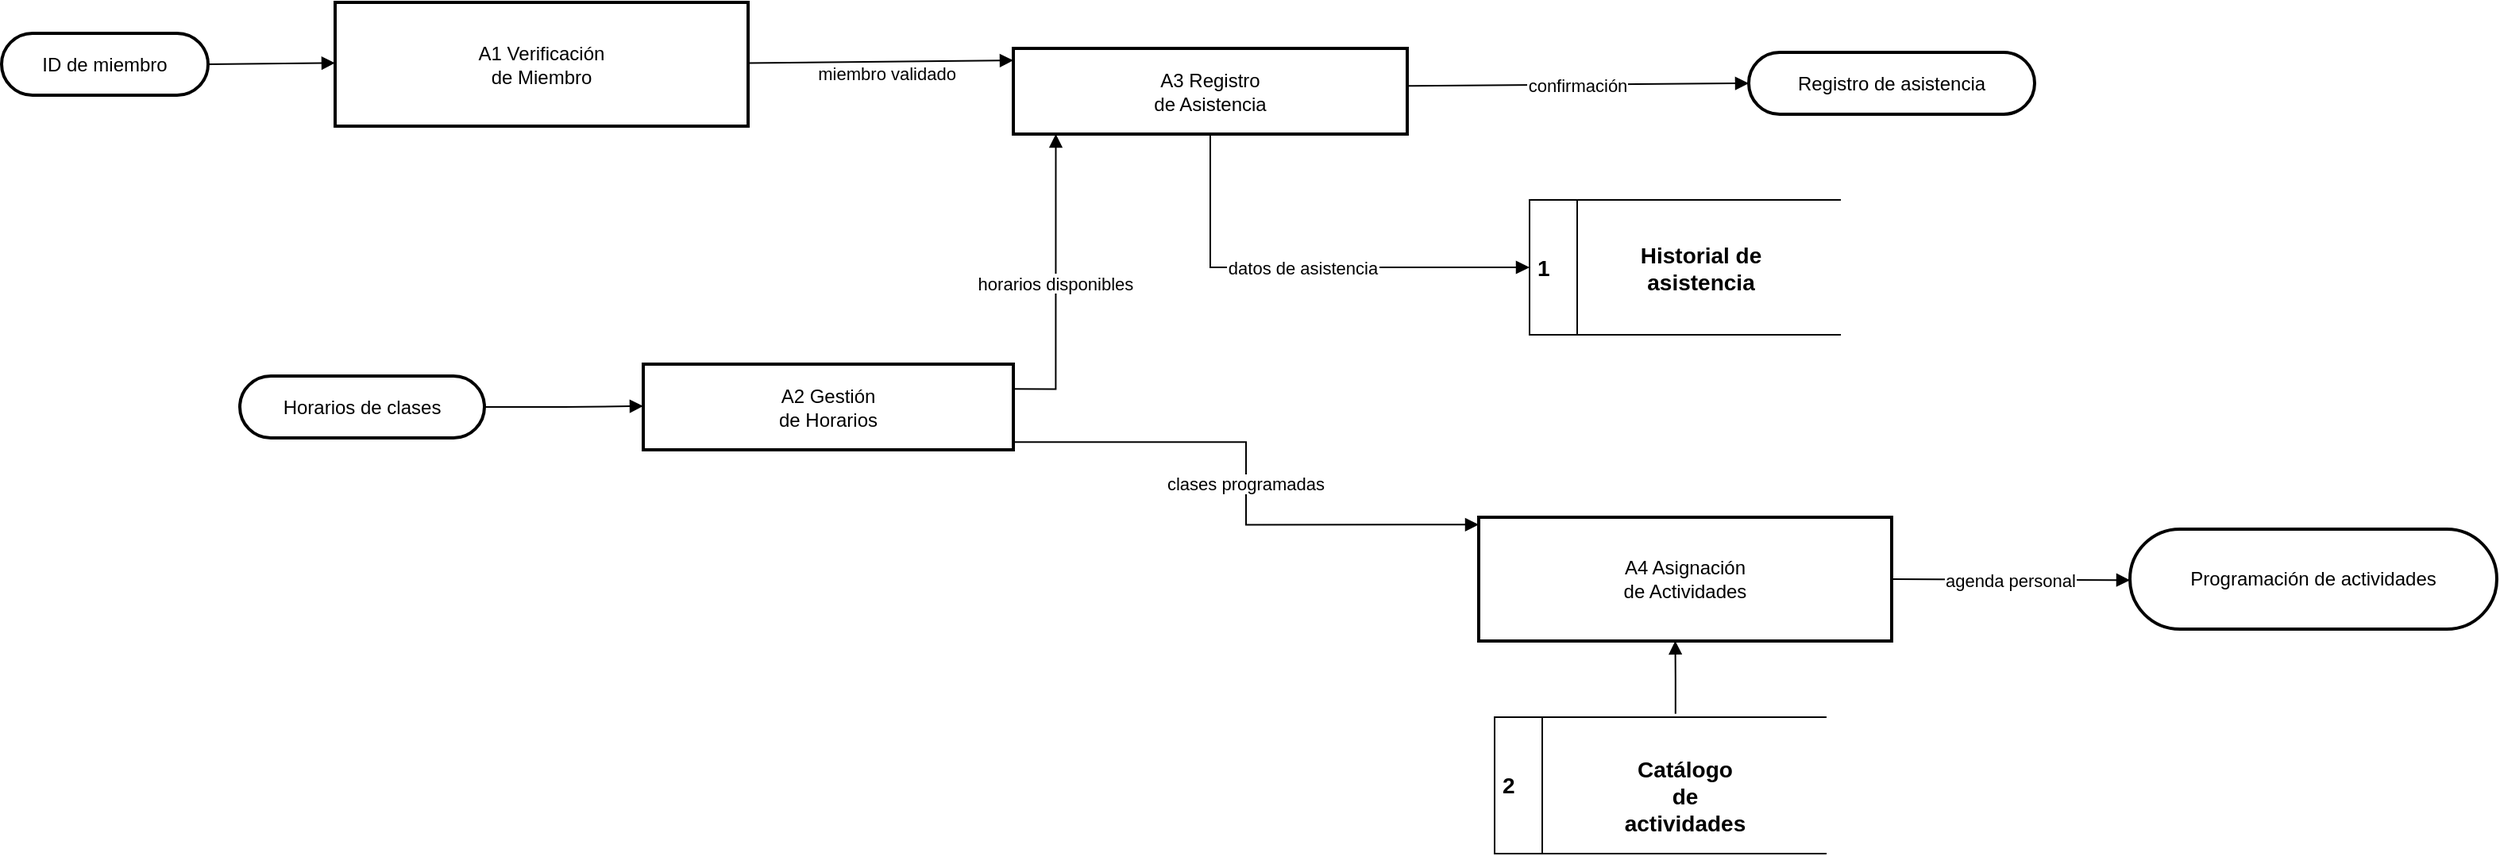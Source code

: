 <mxfile version="28.0.4">
  <diagram name="Page-1" id="erPGMFdvo8fcwumf1Wy8">
    <mxGraphModel dx="1144" dy="660" grid="1" gridSize="10" guides="1" tooltips="1" connect="1" arrows="1" fold="1" page="1" pageScale="1" pageWidth="850" pageHeight="1100" math="0" shadow="0">
      <root>
        <mxCell id="0" />
        <mxCell id="1" parent="0" />
        <mxCell id="hLxNO80UX05t6DogJavg-1" value="ID de miembro" style="rounded=1;whiteSpace=wrap;arcSize=50;strokeWidth=2;" parent="1" vertex="1">
          <mxGeometry x="50" y="89" width="130" height="39" as="geometry" />
        </mxCell>
        <mxCell id="hLxNO80UX05t6DogJavg-2" value="A1 Verificación&#xa;de Miembro" style="whiteSpace=wrap;strokeWidth=2;" parent="1" vertex="1">
          <mxGeometry x="260" y="69.5" width="260" height="78" as="geometry" />
        </mxCell>
        <mxCell id="hLxNO80UX05t6DogJavg-3" value="Horarios de clases" style="rounded=1;whiteSpace=wrap;arcSize=50;strokeWidth=2;" parent="1" vertex="1">
          <mxGeometry x="200" y="305" width="154" height="39" as="geometry" />
        </mxCell>
        <mxCell id="hLxNO80UX05t6DogJavg-4" value="A2 Gestión&#xa;de Horarios" style="whiteSpace=wrap;strokeWidth=2;" parent="1" vertex="1">
          <mxGeometry x="454" y="297.5" width="233" height="54" as="geometry" />
        </mxCell>
        <mxCell id="hLxNO80UX05t6DogJavg-5" value="A3 Registro&#xa;de Asistencia" style="whiteSpace=wrap;strokeWidth=2;" parent="1" vertex="1">
          <mxGeometry x="687" y="98.5" width="248" height="54" as="geometry" />
        </mxCell>
        <mxCell id="hLxNO80UX05t6DogJavg-6" value="A4 Asignación&#xa;de Actividades" style="whiteSpace=wrap;strokeWidth=2;" parent="1" vertex="1">
          <mxGeometry x="980" y="394" width="260" height="78" as="geometry" />
        </mxCell>
        <mxCell id="hLxNO80UX05t6DogJavg-7" value="&lt;font style=&quot;font-size: 14px;&quot;&gt;&lt;b&gt;1&amp;nbsp;&lt;/b&gt;&lt;/font&gt;" style="html=1;dashed=0;whiteSpace=wrap;shape=mxgraph.dfd.dataStoreID;align=left;spacingLeft=3;points=[[0,0],[0.5,0],[1,0],[0,0.5],[1,0.5],[0,1],[0.5,1],[1,1]];" parent="1" vertex="1">
          <mxGeometry x="1012" y="194" width="196" height="85" as="geometry" />
        </mxCell>
        <mxCell id="hLxNO80UX05t6DogJavg-8" value="&lt;font style=&quot;font-size: 14px;&quot;&gt;&lt;b&gt;2&amp;nbsp;&lt;/b&gt;&lt;/font&gt;" style="html=1;dashed=0;whiteSpace=wrap;shape=mxgraph.dfd.dataStoreID;align=left;spacingLeft=3;points=[[0,0],[0.5,0],[1,0],[0,0.5],[1,0.5],[0,1],[0.5,1],[1,1]];" parent="1" vertex="1">
          <mxGeometry x="990" y="520" width="209" height="86" as="geometry" />
        </mxCell>
        <mxCell id="hLxNO80UX05t6DogJavg-9" value="Registro de asistencia" style="rounded=1;whiteSpace=wrap;arcSize=50;strokeWidth=2;" parent="1" vertex="1">
          <mxGeometry x="1150" y="101" width="180" height="39" as="geometry" />
        </mxCell>
        <mxCell id="hLxNO80UX05t6DogJavg-10" value="Programación de actividades" style="rounded=1;whiteSpace=wrap;arcSize=50;strokeWidth=2;" parent="1" vertex="1">
          <mxGeometry x="1390" y="401.5" width="231" height="63" as="geometry" />
        </mxCell>
        <mxCell id="hLxNO80UX05t6DogJavg-11" value="" style="curved=1;startArrow=none;endArrow=block;exitX=1;exitY=0.5;entryX=0;entryY=0.49;rounded=0;" parent="1" source="hLxNO80UX05t6DogJavg-1" target="hLxNO80UX05t6DogJavg-2" edge="1">
          <mxGeometry relative="1" as="geometry">
            <Array as="points" />
          </mxGeometry>
        </mxCell>
        <mxCell id="hLxNO80UX05t6DogJavg-12" value="" style="startArrow=none;endArrow=block;exitX=1;exitY=0.5;entryX=0;entryY=0.49;rounded=0;edgeStyle=orthogonalEdgeStyle;" parent="1" source="hLxNO80UX05t6DogJavg-3" target="hLxNO80UX05t6DogJavg-4" edge="1">
          <mxGeometry relative="1" as="geometry" />
        </mxCell>
        <mxCell id="hLxNO80UX05t6DogJavg-13" value="miembro validado" style="startArrow=none;endArrow=block;exitX=1;exitY=0.49;entryX=0;entryY=0.14;rounded=0;" parent="1" source="hLxNO80UX05t6DogJavg-2" target="hLxNO80UX05t6DogJavg-5" edge="1">
          <mxGeometry x="0.049" y="-7" relative="1" as="geometry">
            <mxPoint as="offset" />
          </mxGeometry>
        </mxCell>
        <mxCell id="hLxNO80UX05t6DogJavg-14" value="horarios disponibles" style="startArrow=none;endArrow=block;exitX=1;exitY=0.29;entryX=0.1;entryY=1.01;rounded=0;edgeStyle=orthogonalEdgeStyle;" parent="1" source="hLxNO80UX05t6DogJavg-4" target="hLxNO80UX05t6DogJavg-5" edge="1">
          <mxGeometry relative="1" as="geometry" />
        </mxCell>
        <mxCell id="hLxNO80UX05t6DogJavg-15" value="clases programadas" style="startArrow=none;endArrow=block;exitX=1;exitY=0.91;entryX=0;entryY=0.06;rounded=0;edgeStyle=orthogonalEdgeStyle;" parent="1" source="hLxNO80UX05t6DogJavg-4" target="hLxNO80UX05t6DogJavg-6" edge="1">
          <mxGeometry relative="1" as="geometry" />
        </mxCell>
        <mxCell id="hLxNO80UX05t6DogJavg-16" value="datos de asistencia" style="startArrow=none;endArrow=block;exitX=0.5;exitY=1;entryX=0;entryY=0.5;rounded=0;edgeStyle=orthogonalEdgeStyle;exitDx=0;exitDy=0;" parent="1" source="hLxNO80UX05t6DogJavg-5" target="hLxNO80UX05t6DogJavg-7" edge="1">
          <mxGeometry relative="1" as="geometry" />
        </mxCell>
        <mxCell id="hLxNO80UX05t6DogJavg-17" value="" style="startArrow=none;endArrow=block;exitX=0.545;exitY=-0.024;entryX=0.476;entryY=0.999;rounded=0;edgeStyle=orthogonalEdgeStyle;entryDx=0;entryDy=0;exitDx=0;exitDy=0;exitPerimeter=0;entryPerimeter=0;" parent="1" source="hLxNO80UX05t6DogJavg-8" target="hLxNO80UX05t6DogJavg-6" edge="1">
          <mxGeometry relative="1" as="geometry" />
        </mxCell>
        <mxCell id="hLxNO80UX05t6DogJavg-18" value="confirmación" style="startArrow=none;endArrow=block;exitX=0.998;exitY=0.437;entryX=0;entryY=0.5;rounded=0;exitDx=0;exitDy=0;exitPerimeter=0;entryDx=0;entryDy=0;" parent="1" source="hLxNO80UX05t6DogJavg-5" target="hLxNO80UX05t6DogJavg-9" edge="1">
          <mxGeometry relative="1" as="geometry" />
        </mxCell>
        <mxCell id="hLxNO80UX05t6DogJavg-19" value="agenda personal" style="curved=1;startArrow=none;endArrow=block;exitX=1;exitY=0.5;entryX=0;entryY=0.51;rounded=0;" parent="1" source="hLxNO80UX05t6DogJavg-6" target="hLxNO80UX05t6DogJavg-10" edge="1">
          <mxGeometry relative="1" as="geometry">
            <Array as="points" />
          </mxGeometry>
        </mxCell>
        <mxCell id="Kjdg1PEEnBnlFFtpyYM6-2" value="&lt;b&gt;&lt;font style=&quot;font-size: 14px;&quot;&gt;&lt;span style=&quot;text-align: left;&quot;&gt;Historial de&lt;/span&gt;&lt;br style=&quot;text-align: left;&quot;&gt;&lt;span style=&quot;text-align: left;&quot;&gt;asistencia&lt;/span&gt;&lt;/font&gt;&lt;/b&gt;" style="text;html=1;align=center;verticalAlign=middle;whiteSpace=wrap;rounded=0;" vertex="1" parent="1">
          <mxGeometry x="1060" y="211.5" width="120" height="50" as="geometry" />
        </mxCell>
        <mxCell id="Kjdg1PEEnBnlFFtpyYM6-3" value="&lt;span style=&quot;text-align: left;&quot;&gt;Catálogo de&lt;/span&gt;&lt;br style=&quot;text-align: left;&quot;&gt;&lt;span style=&quot;text-align: left;&quot;&gt;actividades&lt;/span&gt;" style="text;html=1;align=center;verticalAlign=middle;whiteSpace=wrap;rounded=0;fontSize=14;fontStyle=1" vertex="1" parent="1">
          <mxGeometry x="1070" y="540" width="80" height="60" as="geometry" />
        </mxCell>
      </root>
    </mxGraphModel>
  </diagram>
</mxfile>
